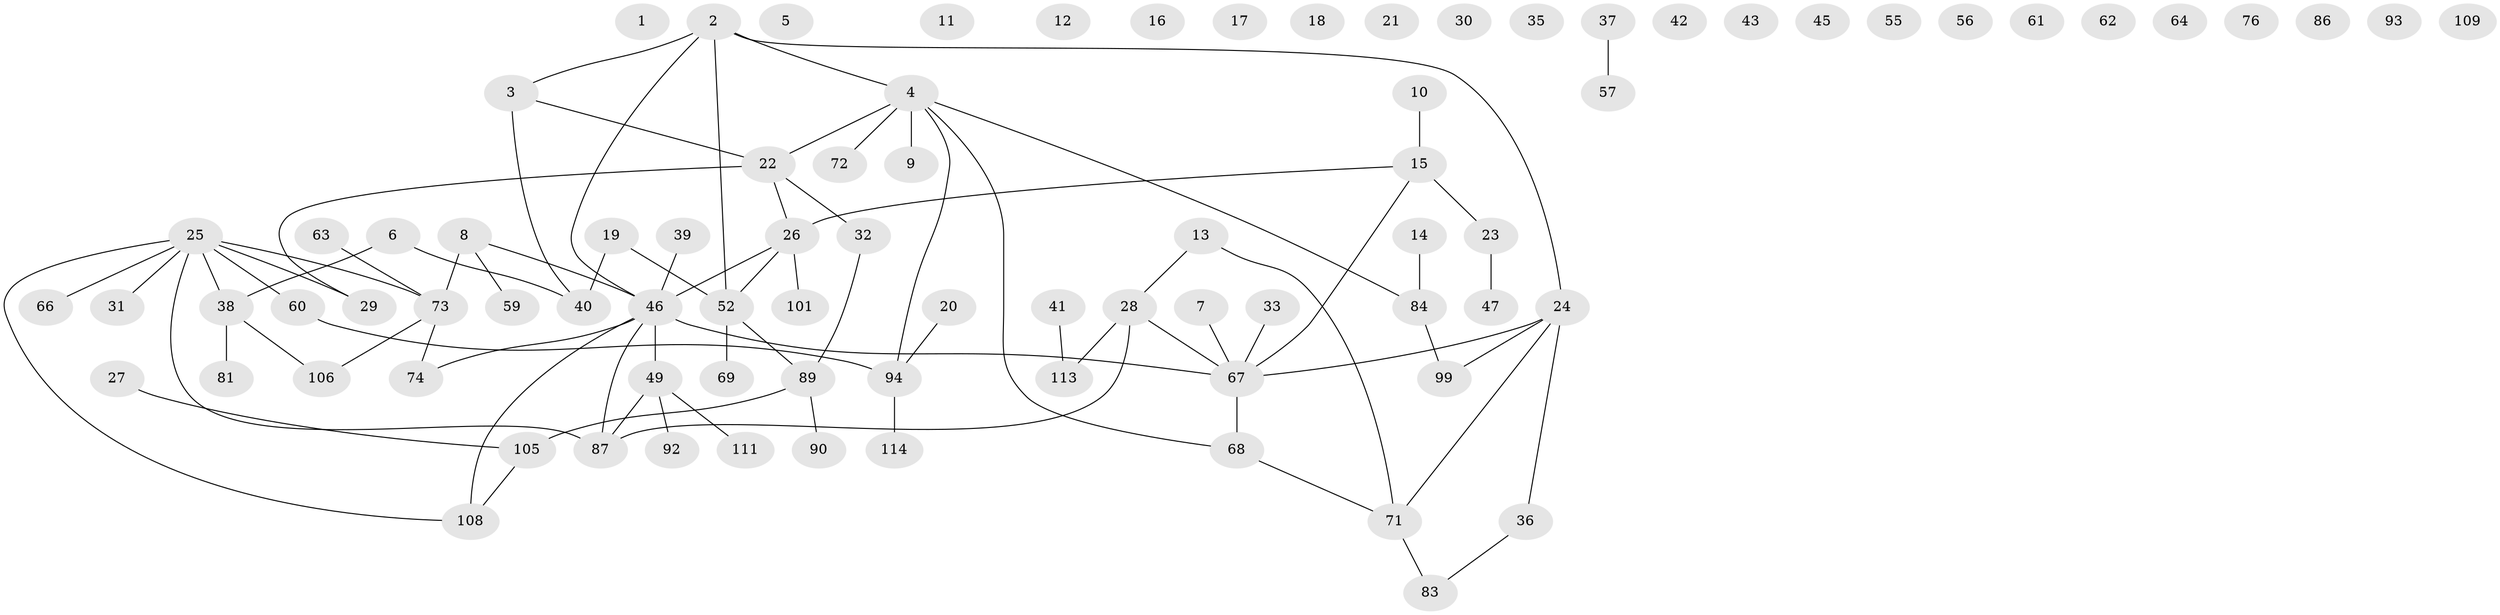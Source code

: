 // original degree distribution, {0: 0.15966386554621848, 4: 0.06722689075630252, 3: 0.16806722689075632, 2: 0.23529411764705882, 1: 0.2857142857142857, 5: 0.058823529411764705, 6: 0.01680672268907563, 7: 0.008403361344537815}
// Generated by graph-tools (version 1.1) at 2025/41/03/06/25 10:41:23]
// undirected, 84 vertices, 82 edges
graph export_dot {
graph [start="1"]
  node [color=gray90,style=filled];
  1;
  2 [super="+112"];
  3 [super="+58"];
  4 [super="+103"];
  5 [super="+95"];
  6 [super="+100"];
  7;
  8;
  9;
  10;
  11;
  12 [super="+34"];
  13;
  14;
  15 [super="+117"];
  16;
  17;
  18;
  19 [super="+70"];
  20 [super="+44"];
  21;
  22 [super="+54"];
  23;
  24 [super="+75"];
  25 [super="+85"];
  26 [super="+51"];
  27;
  28 [super="+48"];
  29;
  30;
  31;
  32 [super="+77"];
  33;
  35 [super="+88"];
  36 [super="+98"];
  37 [super="+53"];
  38 [super="+79"];
  39;
  40 [super="+91"];
  41;
  42;
  43;
  45;
  46 [super="+80"];
  47 [super="+65"];
  49 [super="+50"];
  52 [super="+104"];
  55;
  56;
  57;
  59;
  60;
  61;
  62;
  63;
  64;
  66;
  67 [super="+82"];
  68 [super="+110"];
  69 [super="+78"];
  71;
  72;
  73 [super="+102"];
  74;
  76;
  81;
  83;
  84 [super="+119"];
  86;
  87 [super="+107"];
  89 [super="+96"];
  90;
  92;
  93;
  94 [super="+97"];
  99;
  101;
  105;
  106;
  108 [super="+118"];
  109;
  111;
  113 [super="+116"];
  114 [super="+115"];
  2 -- 3;
  2 -- 46;
  2 -- 24;
  2 -- 4;
  2 -- 52;
  3 -- 40;
  3 -- 22;
  4 -- 84;
  4 -- 72;
  4 -- 9;
  4 -- 94;
  4 -- 22;
  4 -- 68;
  6 -- 38;
  6 -- 40;
  7 -- 67;
  8 -- 59;
  8 -- 73;
  8 -- 46;
  10 -- 15;
  13 -- 28;
  13 -- 71;
  14 -- 84;
  15 -- 23;
  15 -- 26;
  15 -- 67;
  19 -- 52;
  19 -- 40;
  20 -- 94;
  22 -- 26;
  22 -- 29;
  22 -- 32;
  23 -- 47;
  24 -- 71;
  24 -- 99;
  24 -- 67;
  24 -- 36;
  25 -- 31;
  25 -- 60;
  25 -- 66;
  25 -- 73;
  25 -- 108;
  25 -- 29;
  25 -- 38;
  25 -- 87;
  26 -- 52;
  26 -- 101;
  26 -- 46;
  27 -- 105;
  28 -- 67;
  28 -- 87;
  28 -- 113;
  32 -- 89;
  33 -- 67;
  36 -- 83;
  37 -- 57;
  38 -- 106;
  38 -- 81;
  39 -- 46;
  41 -- 113;
  46 -- 49 [weight=2];
  46 -- 67;
  46 -- 74;
  46 -- 108;
  46 -- 87;
  49 -- 92;
  49 -- 111;
  49 -- 87;
  52 -- 69;
  52 -- 89;
  60 -- 94;
  63 -- 73;
  67 -- 68;
  68 -- 71;
  71 -- 83;
  73 -- 74;
  73 -- 106;
  84 -- 99;
  89 -- 90;
  89 -- 105;
  94 -- 114;
  105 -- 108;
}
